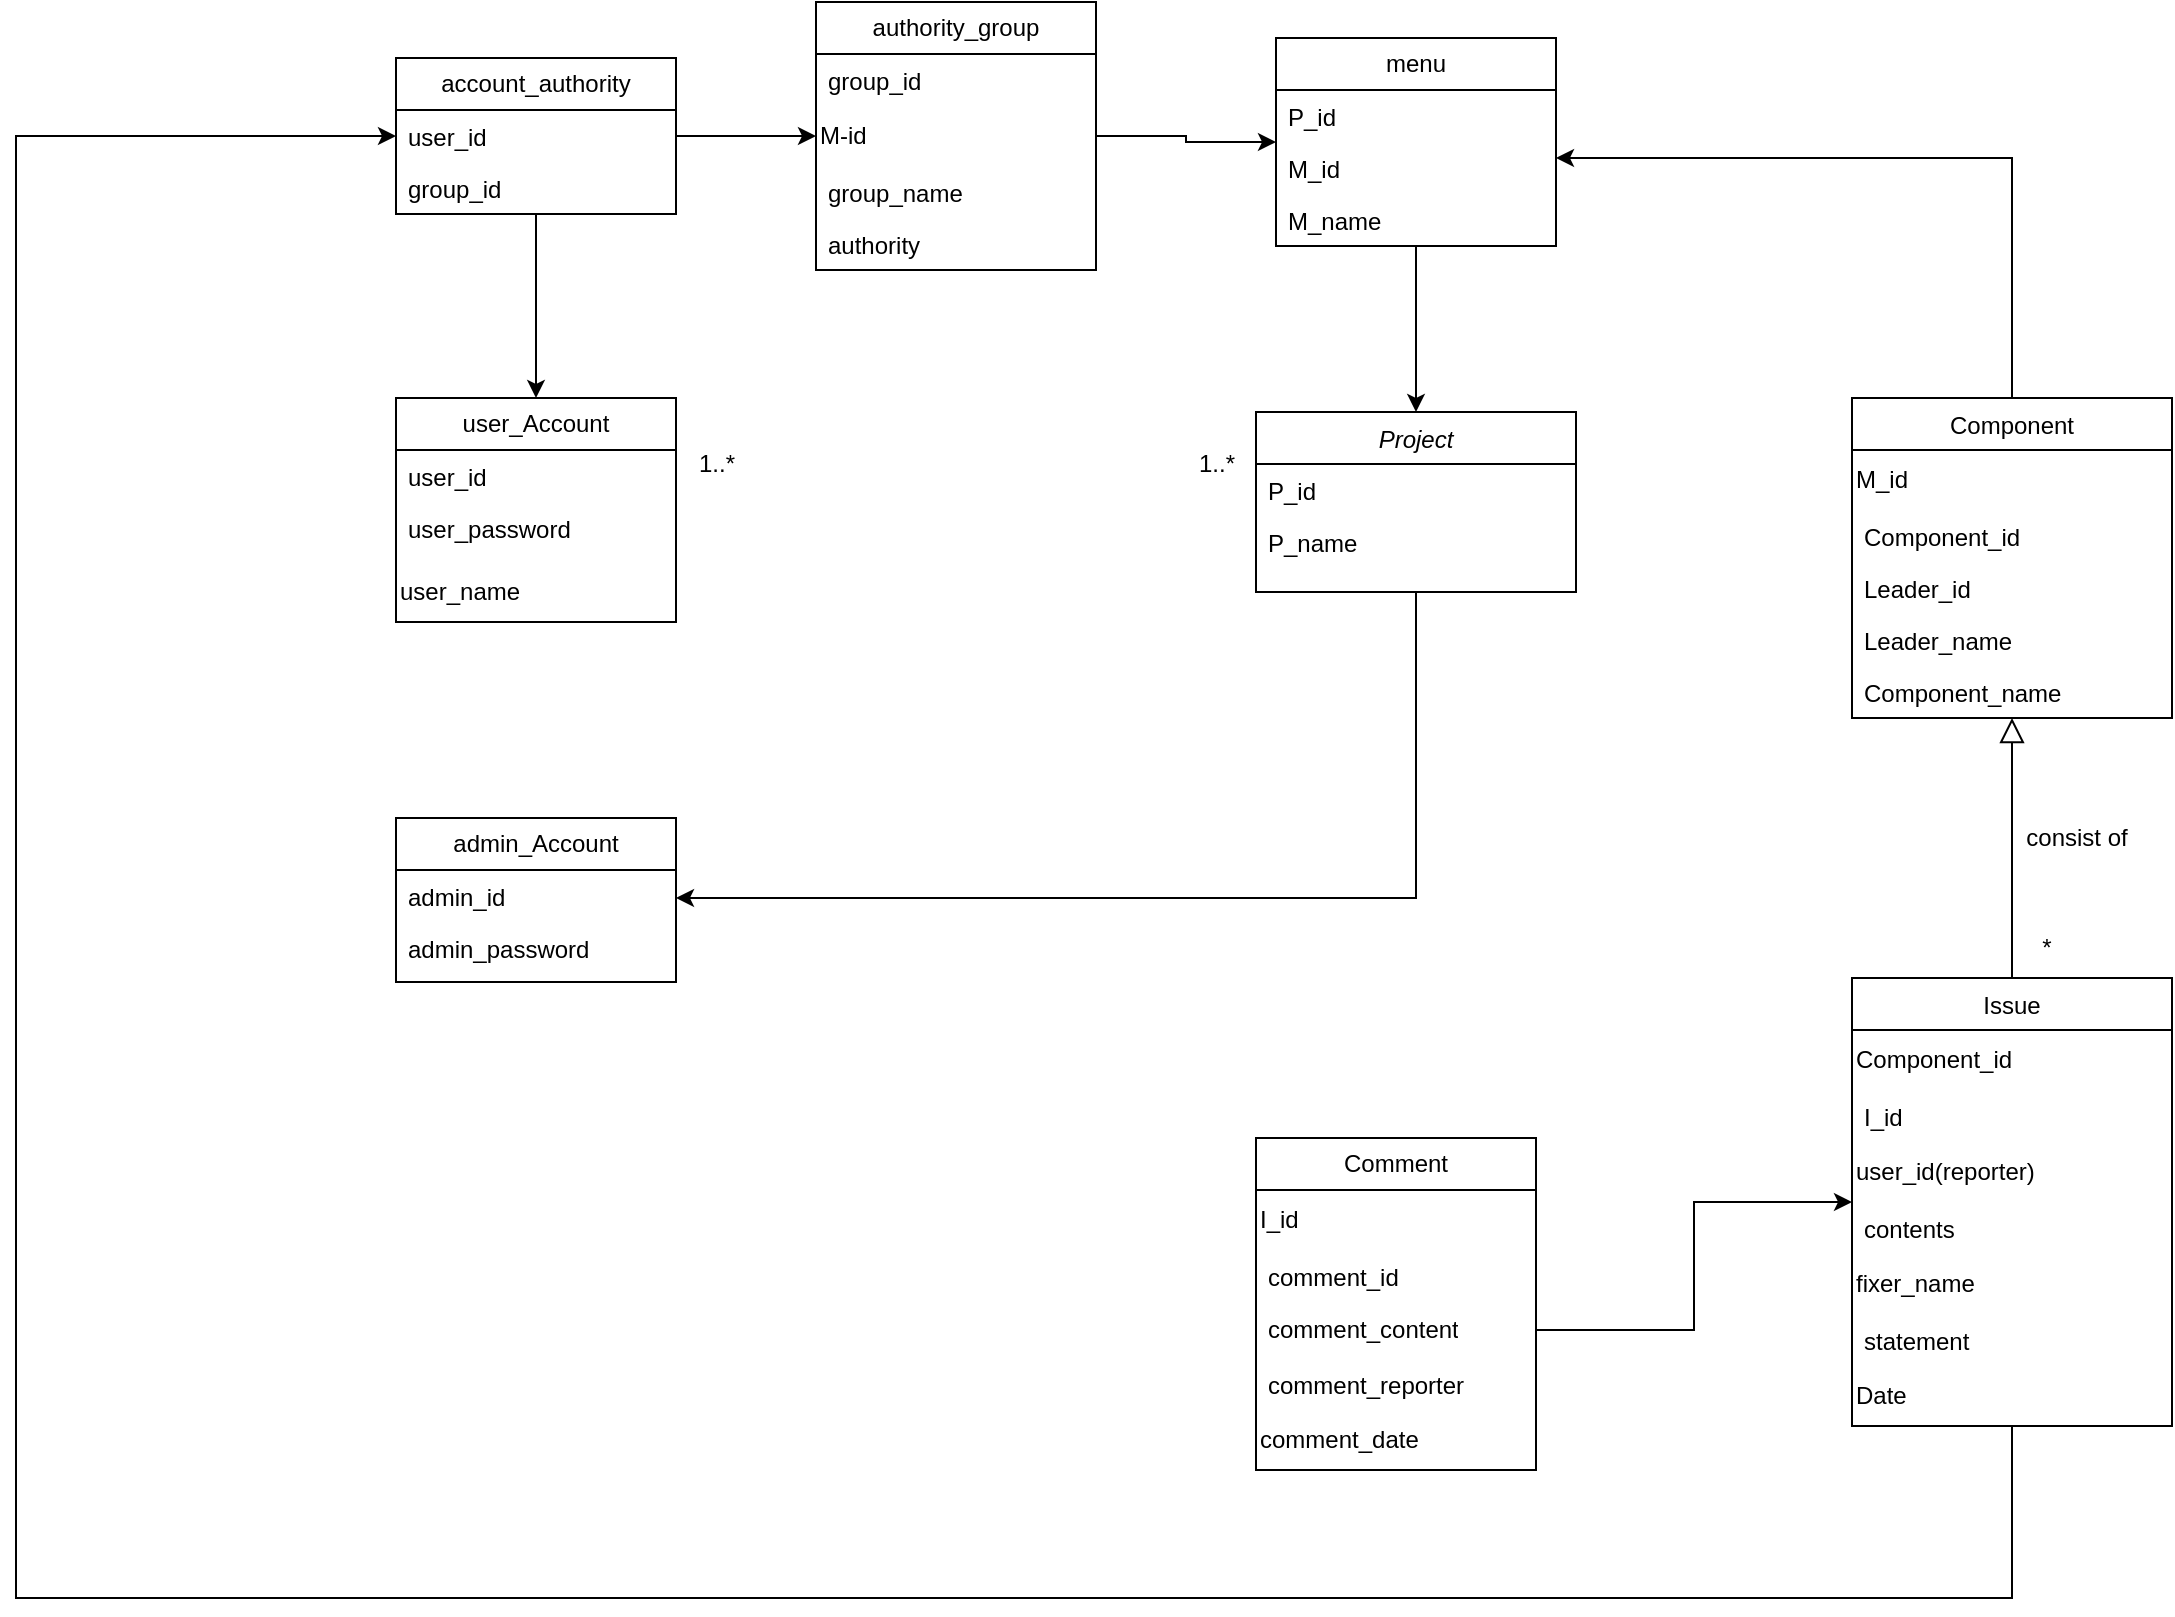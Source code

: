 <mxfile version="24.4.4" type="device">
  <diagram id="C5RBs43oDa-KdzZeNtuy" name="Page-1">
    <mxGraphModel dx="1593" dy="829" grid="1" gridSize="10" guides="1" tooltips="1" connect="1" arrows="1" fold="1" page="1" pageScale="5" pageWidth="827" pageHeight="1169" math="0" shadow="0">
      <root>
        <mxCell id="WIyWlLk6GJQsqaUBKTNV-0" />
        <mxCell id="WIyWlLk6GJQsqaUBKTNV-1" parent="WIyWlLk6GJQsqaUBKTNV-0" />
        <mxCell id="zkfFHV4jXpPFQw0GAbJ--0" value="Project" style="swimlane;fontStyle=2;align=center;verticalAlign=top;childLayout=stackLayout;horizontal=1;startSize=26;horizontalStack=0;resizeParent=1;resizeLast=0;collapsible=1;marginBottom=0;rounded=0;shadow=0;strokeWidth=1;" parent="WIyWlLk6GJQsqaUBKTNV-1" vertex="1">
          <mxGeometry x="730" y="607" width="160" height="90" as="geometry">
            <mxRectangle x="230" y="140" width="160" height="26" as="alternateBounds" />
          </mxGeometry>
        </mxCell>
        <mxCell id="zkfFHV4jXpPFQw0GAbJ--1" value="P_id  " style="text;align=left;verticalAlign=top;spacingLeft=4;spacingRight=4;overflow=hidden;rotatable=0;points=[[0,0.5],[1,0.5]];portConstraint=eastwest;" parent="zkfFHV4jXpPFQw0GAbJ--0" vertex="1">
          <mxGeometry y="26" width="160" height="26" as="geometry" />
        </mxCell>
        <mxCell id="zkfFHV4jXpPFQw0GAbJ--2" value="P_name" style="text;align=left;verticalAlign=top;spacingLeft=4;spacingRight=4;overflow=hidden;rotatable=0;points=[[0,0.5],[1,0.5]];portConstraint=eastwest;rounded=0;shadow=0;html=0;" parent="zkfFHV4jXpPFQw0GAbJ--0" vertex="1">
          <mxGeometry y="52" width="160" height="26" as="geometry" />
        </mxCell>
        <mxCell id="zkfFHV4jXpPFQw0GAbJ--6" value="Issue" style="swimlane;fontStyle=0;align=center;verticalAlign=top;childLayout=stackLayout;horizontal=1;startSize=26;horizontalStack=0;resizeParent=1;resizeLast=0;collapsible=1;marginBottom=0;rounded=0;shadow=0;strokeWidth=1;" parent="WIyWlLk6GJQsqaUBKTNV-1" vertex="1">
          <mxGeometry x="1028" y="890" width="160" height="224" as="geometry">
            <mxRectangle x="130" y="380" width="160" height="26" as="alternateBounds" />
          </mxGeometry>
        </mxCell>
        <mxCell id="1Hh8l7BdajPHn6_6L-id-7" value="Component_id" style="text;html=1;align=left;verticalAlign=middle;resizable=0;points=[];autosize=1;strokeColor=none;fillColor=none;" parent="zkfFHV4jXpPFQw0GAbJ--6" vertex="1">
          <mxGeometry y="26" width="160" height="30" as="geometry" />
        </mxCell>
        <mxCell id="zkfFHV4jXpPFQw0GAbJ--7" value="I_id" style="text;align=left;verticalAlign=top;spacingLeft=4;spacingRight=4;overflow=hidden;rotatable=0;points=[[0,0.5],[1,0.5]];portConstraint=eastwest;" parent="zkfFHV4jXpPFQw0GAbJ--6" vertex="1">
          <mxGeometry y="56" width="160" height="26" as="geometry" />
        </mxCell>
        <mxCell id="1Hh8l7BdajPHn6_6L-id-2" value="user_id(reporter)" style="text;html=1;align=left;verticalAlign=middle;resizable=0;points=[];autosize=1;strokeColor=none;fillColor=none;" parent="zkfFHV4jXpPFQw0GAbJ--6" vertex="1">
          <mxGeometry y="82" width="160" height="30" as="geometry" />
        </mxCell>
        <mxCell id="zkfFHV4jXpPFQw0GAbJ--8" value="contents" style="text;align=left;verticalAlign=top;spacingLeft=4;spacingRight=4;overflow=hidden;rotatable=0;points=[[0,0.5],[1,0.5]];portConstraint=eastwest;rounded=0;shadow=0;html=0;" parent="zkfFHV4jXpPFQw0GAbJ--6" vertex="1">
          <mxGeometry y="112" width="160" height="26" as="geometry" />
        </mxCell>
        <mxCell id="7MM0q1khb9nbbhkItJdA-2" value="fixer_name" style="text;html=1;align=left;verticalAlign=middle;resizable=0;points=[];autosize=1;strokeColor=none;fillColor=none;" vertex="1" parent="zkfFHV4jXpPFQw0GAbJ--6">
          <mxGeometry y="138" width="160" height="30" as="geometry" />
        </mxCell>
        <mxCell id="zkfFHV4jXpPFQw0GAbJ--11" value="statement" style="text;align=left;verticalAlign=top;spacingLeft=4;spacingRight=4;overflow=hidden;rotatable=0;points=[[0,0.5],[1,0.5]];portConstraint=eastwest;" parent="zkfFHV4jXpPFQw0GAbJ--6" vertex="1">
          <mxGeometry y="168" width="160" height="26" as="geometry" />
        </mxCell>
        <mxCell id="1Hh8l7BdajPHn6_6L-id-4" value="Date" style="text;html=1;align=left;verticalAlign=middle;resizable=0;points=[];autosize=1;strokeColor=none;fillColor=none;" parent="zkfFHV4jXpPFQw0GAbJ--6" vertex="1">
          <mxGeometry y="194" width="160" height="30" as="geometry" />
        </mxCell>
        <mxCell id="zkfFHV4jXpPFQw0GAbJ--12" value="" style="endArrow=block;endSize=10;endFill=0;shadow=0;strokeWidth=1;rounded=0;curved=0;edgeStyle=elbowEdgeStyle;elbow=vertical;entryX=0.5;entryY=1;entryDx=0;entryDy=0;exitX=0.5;exitY=0;exitDx=0;exitDy=0;" parent="WIyWlLk6GJQsqaUBKTNV-1" source="zkfFHV4jXpPFQw0GAbJ--6" target="zkfFHV4jXpPFQw0GAbJ--17" edge="1">
          <mxGeometry width="160" relative="1" as="geometry">
            <mxPoint x="720" y="683" as="sourcePoint" />
            <mxPoint x="720" y="683" as="targetPoint" />
            <Array as="points" />
          </mxGeometry>
        </mxCell>
        <mxCell id="1Hh8l7BdajPHn6_6L-id-53" style="edgeStyle=orthogonalEdgeStyle;rounded=0;orthogonalLoop=1;jettySize=auto;html=1;" parent="WIyWlLk6GJQsqaUBKTNV-1" source="zkfFHV4jXpPFQw0GAbJ--17" target="1Hh8l7BdajPHn6_6L-id-46" edge="1">
          <mxGeometry relative="1" as="geometry">
            <Array as="points">
              <mxPoint x="1108" y="480" />
            </Array>
          </mxGeometry>
        </mxCell>
        <mxCell id="zkfFHV4jXpPFQw0GAbJ--17" value="Component" style="swimlane;fontStyle=0;align=center;verticalAlign=top;childLayout=stackLayout;horizontal=1;startSize=26;horizontalStack=0;resizeParent=1;resizeLast=0;collapsible=1;marginBottom=0;rounded=0;shadow=0;strokeWidth=1;" parent="WIyWlLk6GJQsqaUBKTNV-1" vertex="1">
          <mxGeometry x="1028" y="600" width="160" height="160" as="geometry">
            <mxRectangle x="550" y="140" width="160" height="26" as="alternateBounds" />
          </mxGeometry>
        </mxCell>
        <mxCell id="1Hh8l7BdajPHn6_6L-id-45" value="M_id" style="text;html=1;align=left;verticalAlign=middle;resizable=0;points=[];autosize=1;strokeColor=none;fillColor=none;" parent="zkfFHV4jXpPFQw0GAbJ--17" vertex="1">
          <mxGeometry y="26" width="160" height="30" as="geometry" />
        </mxCell>
        <mxCell id="zkfFHV4jXpPFQw0GAbJ--18" value="Component_id" style="text;align=left;verticalAlign=top;spacingLeft=4;spacingRight=4;overflow=hidden;rotatable=0;points=[[0,0.5],[1,0.5]];portConstraint=eastwest;" parent="zkfFHV4jXpPFQw0GAbJ--17" vertex="1">
          <mxGeometry y="56" width="160" height="26" as="geometry" />
        </mxCell>
        <mxCell id="zkfFHV4jXpPFQw0GAbJ--19" value="Leader_id" style="text;align=left;verticalAlign=top;spacingLeft=4;spacingRight=4;overflow=hidden;rotatable=0;points=[[0,0.5],[1,0.5]];portConstraint=eastwest;rounded=0;shadow=0;html=0;" parent="zkfFHV4jXpPFQw0GAbJ--17" vertex="1">
          <mxGeometry y="82" width="160" height="26" as="geometry" />
        </mxCell>
        <mxCell id="zkfFHV4jXpPFQw0GAbJ--20" value="Leader_name" style="text;align=left;verticalAlign=top;spacingLeft=4;spacingRight=4;overflow=hidden;rotatable=0;points=[[0,0.5],[1,0.5]];portConstraint=eastwest;rounded=0;shadow=0;html=0;" parent="zkfFHV4jXpPFQw0GAbJ--17" vertex="1">
          <mxGeometry y="108" width="160" height="26" as="geometry" />
        </mxCell>
        <mxCell id="zkfFHV4jXpPFQw0GAbJ--21" value="Component_name" style="text;align=left;verticalAlign=top;spacingLeft=4;spacingRight=4;overflow=hidden;rotatable=0;points=[[0,0.5],[1,0.5]];portConstraint=eastwest;rounded=0;shadow=0;html=0;" parent="zkfFHV4jXpPFQw0GAbJ--17" vertex="1">
          <mxGeometry y="134" width="160" height="26" as="geometry" />
        </mxCell>
        <mxCell id="1Hh8l7BdajPHn6_6L-id-9" value="user_Account" style="swimlane;fontStyle=0;childLayout=stackLayout;horizontal=1;startSize=26;fillColor=none;horizontalStack=0;resizeParent=1;resizeParentMax=0;resizeLast=0;collapsible=1;marginBottom=0;whiteSpace=wrap;html=1;verticalAlign=middle;" parent="WIyWlLk6GJQsqaUBKTNV-1" vertex="1">
          <mxGeometry x="300" y="600" width="140" height="112" as="geometry" />
        </mxCell>
        <mxCell id="1Hh8l7BdajPHn6_6L-id-10" value="user_id" style="text;strokeColor=none;fillColor=none;align=left;verticalAlign=top;spacingLeft=4;spacingRight=4;overflow=hidden;rotatable=0;points=[[0,0.5],[1,0.5]];portConstraint=eastwest;whiteSpace=wrap;html=1;" parent="1Hh8l7BdajPHn6_6L-id-9" vertex="1">
          <mxGeometry y="26" width="140" height="26" as="geometry" />
        </mxCell>
        <mxCell id="1Hh8l7BdajPHn6_6L-id-11" value="user_password" style="text;strokeColor=none;fillColor=none;align=left;verticalAlign=top;spacingLeft=4;spacingRight=4;overflow=hidden;rotatable=0;points=[[0,0.5],[1,0.5]];portConstraint=eastwest;whiteSpace=wrap;html=1;" parent="1Hh8l7BdajPHn6_6L-id-9" vertex="1">
          <mxGeometry y="52" width="140" height="30" as="geometry" />
        </mxCell>
        <mxCell id="1Hh8l7BdajPHn6_6L-id-34" value="user_name" style="text;html=1;align=left;verticalAlign=middle;whiteSpace=wrap;rounded=0;" parent="1Hh8l7BdajPHn6_6L-id-9" vertex="1">
          <mxGeometry y="82" width="140" height="30" as="geometry" />
        </mxCell>
        <mxCell id="1Hh8l7BdajPHn6_6L-id-17" value="account_authority" style="swimlane;fontStyle=0;childLayout=stackLayout;horizontal=1;startSize=26;fillColor=none;horizontalStack=0;resizeParent=1;resizeParentMax=0;resizeLast=0;collapsible=1;marginBottom=0;whiteSpace=wrap;html=1;" parent="WIyWlLk6GJQsqaUBKTNV-1" vertex="1">
          <mxGeometry x="300" y="430" width="140" height="78" as="geometry" />
        </mxCell>
        <mxCell id="1Hh8l7BdajPHn6_6L-id-18" value="user_id" style="text;strokeColor=none;fillColor=none;align=left;verticalAlign=top;spacingLeft=4;spacingRight=4;overflow=hidden;rotatable=0;points=[[0,0.5],[1,0.5]];portConstraint=eastwest;whiteSpace=wrap;html=1;" parent="1Hh8l7BdajPHn6_6L-id-17" vertex="1">
          <mxGeometry y="26" width="140" height="26" as="geometry" />
        </mxCell>
        <mxCell id="1Hh8l7BdajPHn6_6L-id-20" value="group_id" style="text;strokeColor=none;fillColor=none;align=left;verticalAlign=top;spacingLeft=4;spacingRight=4;overflow=hidden;rotatable=0;points=[[0,0.5],[1,0.5]];portConstraint=eastwest;whiteSpace=wrap;html=1;" parent="1Hh8l7BdajPHn6_6L-id-17" vertex="1">
          <mxGeometry y="52" width="140" height="26" as="geometry" />
        </mxCell>
        <mxCell id="1Hh8l7BdajPHn6_6L-id-21" value="" style="endArrow=classic;html=1;rounded=0;entryX=0.5;entryY=0;entryDx=0;entryDy=0;" parent="WIyWlLk6GJQsqaUBKTNV-1" source="1Hh8l7BdajPHn6_6L-id-17" target="1Hh8l7BdajPHn6_6L-id-9" edge="1">
          <mxGeometry width="50" height="50" relative="1" as="geometry">
            <mxPoint x="770" y="790" as="sourcePoint" />
            <mxPoint x="820" y="740" as="targetPoint" />
          </mxGeometry>
        </mxCell>
        <mxCell id="1Hh8l7BdajPHn6_6L-id-23" value="1..*" style="text;html=1;align=center;verticalAlign=middle;resizable=0;points=[];autosize=1;strokeColor=none;fillColor=none;" parent="WIyWlLk6GJQsqaUBKTNV-1" vertex="1">
          <mxGeometry x="440" y="618" width="40" height="30" as="geometry" />
        </mxCell>
        <mxCell id="1Hh8l7BdajPHn6_6L-id-24" value="1..*" style="text;html=1;align=center;verticalAlign=middle;resizable=0;points=[];autosize=1;strokeColor=none;fillColor=none;" parent="WIyWlLk6GJQsqaUBKTNV-1" vertex="1">
          <mxGeometry x="690" y="618" width="40" height="30" as="geometry" />
        </mxCell>
        <mxCell id="1Hh8l7BdajPHn6_6L-id-26" value="*" style="text;html=1;align=center;verticalAlign=middle;resizable=0;points=[];autosize=1;strokeColor=none;fillColor=none;" parent="WIyWlLk6GJQsqaUBKTNV-1" vertex="1">
          <mxGeometry x="1110" y="860" width="30" height="30" as="geometry" />
        </mxCell>
        <mxCell id="1Hh8l7BdajPHn6_6L-id-27" value="consist of" style="text;html=1;resizable=0;points=[];;align=center;verticalAlign=middle;labelBackgroundColor=none;rounded=0;shadow=0;strokeWidth=1;fontSize=12;" parent="WIyWlLk6GJQsqaUBKTNV-1" vertex="1" connectable="0">
          <mxGeometry x="1140" y="820" as="geometry" />
        </mxCell>
        <mxCell id="1Hh8l7BdajPHn6_6L-id-38" style="edgeStyle=orthogonalEdgeStyle;rounded=0;orthogonalLoop=1;jettySize=auto;html=1;" parent="WIyWlLk6GJQsqaUBKTNV-1" source="1Hh8l7BdajPHn6_6L-id-29" target="1Hh8l7BdajPHn6_6L-id-46" edge="1">
          <mxGeometry relative="1" as="geometry" />
        </mxCell>
        <mxCell id="1Hh8l7BdajPHn6_6L-id-29" value="authority_group" style="swimlane;fontStyle=0;childLayout=stackLayout;horizontal=1;startSize=26;fillColor=none;horizontalStack=0;resizeParent=1;resizeParentMax=0;resizeLast=0;collapsible=1;marginBottom=0;whiteSpace=wrap;html=1;" parent="WIyWlLk6GJQsqaUBKTNV-1" vertex="1">
          <mxGeometry x="510" y="402" width="140" height="134" as="geometry" />
        </mxCell>
        <mxCell id="1Hh8l7BdajPHn6_6L-id-30" value="group_id" style="text;strokeColor=none;fillColor=none;align=left;verticalAlign=top;spacingLeft=4;spacingRight=4;overflow=hidden;rotatable=0;points=[[0,0.5],[1,0.5]];portConstraint=eastwest;whiteSpace=wrap;html=1;" parent="1Hh8l7BdajPHn6_6L-id-29" vertex="1">
          <mxGeometry y="26" width="140" height="26" as="geometry" />
        </mxCell>
        <mxCell id="1Hh8l7BdajPHn6_6L-id-39" value="M-id" style="text;html=1;align=left;verticalAlign=middle;resizable=0;points=[];autosize=1;strokeColor=none;fillColor=none;" parent="1Hh8l7BdajPHn6_6L-id-29" vertex="1">
          <mxGeometry y="52" width="140" height="30" as="geometry" />
        </mxCell>
        <mxCell id="1Hh8l7BdajPHn6_6L-id-31" value="group_name" style="text;strokeColor=none;fillColor=none;align=left;verticalAlign=top;spacingLeft=4;spacingRight=4;overflow=hidden;rotatable=0;points=[[0,0.5],[1,0.5]];portConstraint=eastwest;whiteSpace=wrap;html=1;" parent="1Hh8l7BdajPHn6_6L-id-29" vertex="1">
          <mxGeometry y="82" width="140" height="26" as="geometry" />
        </mxCell>
        <mxCell id="1Hh8l7BdajPHn6_6L-id-32" value="authority" style="text;strokeColor=none;fillColor=none;align=left;verticalAlign=top;spacingLeft=4;spacingRight=4;overflow=hidden;rotatable=0;points=[[0,0.5],[1,0.5]];portConstraint=eastwest;whiteSpace=wrap;html=1;" parent="1Hh8l7BdajPHn6_6L-id-29" vertex="1">
          <mxGeometry y="108" width="140" height="26" as="geometry" />
        </mxCell>
        <mxCell id="1Hh8l7BdajPHn6_6L-id-35" value="" style="edgeStyle=orthogonalEdgeStyle;rounded=0;orthogonalLoop=1;jettySize=auto;html=1;" parent="WIyWlLk6GJQsqaUBKTNV-1" source="1Hh8l7BdajPHn6_6L-id-18" target="1Hh8l7BdajPHn6_6L-id-29" edge="1">
          <mxGeometry relative="1" as="geometry" />
        </mxCell>
        <mxCell id="1Hh8l7BdajPHn6_6L-id-40" value="admin_Account" style="swimlane;fontStyle=0;childLayout=stackLayout;horizontal=1;startSize=26;fillColor=none;horizontalStack=0;resizeParent=1;resizeParentMax=0;resizeLast=0;collapsible=1;marginBottom=0;whiteSpace=wrap;html=1;verticalAlign=middle;" parent="WIyWlLk6GJQsqaUBKTNV-1" vertex="1">
          <mxGeometry x="300" y="810" width="140" height="82" as="geometry" />
        </mxCell>
        <mxCell id="1Hh8l7BdajPHn6_6L-id-41" value="admin_id" style="text;strokeColor=none;fillColor=none;align=left;verticalAlign=top;spacingLeft=4;spacingRight=4;overflow=hidden;rotatable=0;points=[[0,0.5],[1,0.5]];portConstraint=eastwest;whiteSpace=wrap;html=1;" parent="1Hh8l7BdajPHn6_6L-id-40" vertex="1">
          <mxGeometry y="26" width="140" height="26" as="geometry" />
        </mxCell>
        <mxCell id="1Hh8l7BdajPHn6_6L-id-42" value="admin_password" style="text;strokeColor=none;fillColor=none;align=left;verticalAlign=top;spacingLeft=4;spacingRight=4;overflow=hidden;rotatable=0;points=[[0,0.5],[1,0.5]];portConstraint=eastwest;whiteSpace=wrap;html=1;" parent="1Hh8l7BdajPHn6_6L-id-40" vertex="1">
          <mxGeometry y="52" width="140" height="30" as="geometry" />
        </mxCell>
        <mxCell id="1Hh8l7BdajPHn6_6L-id-44" style="edgeStyle=orthogonalEdgeStyle;rounded=0;orthogonalLoop=1;jettySize=auto;html=1;" parent="WIyWlLk6GJQsqaUBKTNV-1" source="zkfFHV4jXpPFQw0GAbJ--0" target="1Hh8l7BdajPHn6_6L-id-40" edge="1">
          <mxGeometry relative="1" as="geometry">
            <Array as="points">
              <mxPoint x="810" y="850" />
            </Array>
          </mxGeometry>
        </mxCell>
        <mxCell id="1Hh8l7BdajPHn6_6L-id-50" style="edgeStyle=orthogonalEdgeStyle;rounded=0;orthogonalLoop=1;jettySize=auto;html=1;" parent="WIyWlLk6GJQsqaUBKTNV-1" source="1Hh8l7BdajPHn6_6L-id-46" target="zkfFHV4jXpPFQw0GAbJ--0" edge="1">
          <mxGeometry relative="1" as="geometry" />
        </mxCell>
        <mxCell id="1Hh8l7BdajPHn6_6L-id-46" value="menu" style="swimlane;fontStyle=0;childLayout=stackLayout;horizontal=1;startSize=26;fillColor=none;horizontalStack=0;resizeParent=1;resizeParentMax=0;resizeLast=0;collapsible=1;marginBottom=0;whiteSpace=wrap;html=1;" parent="WIyWlLk6GJQsqaUBKTNV-1" vertex="1">
          <mxGeometry x="740" y="420" width="140" height="104" as="geometry" />
        </mxCell>
        <mxCell id="1Hh8l7BdajPHn6_6L-id-47" value="P_id" style="text;strokeColor=none;fillColor=none;align=left;verticalAlign=top;spacingLeft=4;spacingRight=4;overflow=hidden;rotatable=0;points=[[0,0.5],[1,0.5]];portConstraint=eastwest;whiteSpace=wrap;html=1;" parent="1Hh8l7BdajPHn6_6L-id-46" vertex="1">
          <mxGeometry y="26" width="140" height="26" as="geometry" />
        </mxCell>
        <mxCell id="1Hh8l7BdajPHn6_6L-id-48" value="M_id" style="text;strokeColor=none;fillColor=none;align=left;verticalAlign=top;spacingLeft=4;spacingRight=4;overflow=hidden;rotatable=0;points=[[0,0.5],[1,0.5]];portConstraint=eastwest;whiteSpace=wrap;html=1;" parent="1Hh8l7BdajPHn6_6L-id-46" vertex="1">
          <mxGeometry y="52" width="140" height="26" as="geometry" />
        </mxCell>
        <mxCell id="1Hh8l7BdajPHn6_6L-id-49" value="M_name" style="text;strokeColor=none;fillColor=none;align=left;verticalAlign=top;spacingLeft=4;spacingRight=4;overflow=hidden;rotatable=0;points=[[0,0.5],[1,0.5]];portConstraint=eastwest;whiteSpace=wrap;html=1;" parent="1Hh8l7BdajPHn6_6L-id-46" vertex="1">
          <mxGeometry y="78" width="140" height="26" as="geometry" />
        </mxCell>
        <mxCell id="1Hh8l7BdajPHn6_6L-id-54" value="Comment" style="swimlane;fontStyle=0;childLayout=stackLayout;horizontal=1;startSize=26;fillColor=none;horizontalStack=0;resizeParent=1;resizeParentMax=0;resizeLast=0;collapsible=1;marginBottom=0;whiteSpace=wrap;html=1;" parent="WIyWlLk6GJQsqaUBKTNV-1" vertex="1">
          <mxGeometry x="730" y="970" width="140" height="166" as="geometry" />
        </mxCell>
        <mxCell id="1Hh8l7BdajPHn6_6L-id-60" value="I_id" style="text;html=1;align=left;verticalAlign=middle;resizable=0;points=[];autosize=1;strokeColor=none;fillColor=none;" parent="1Hh8l7BdajPHn6_6L-id-54" vertex="1">
          <mxGeometry y="26" width="140" height="30" as="geometry" />
        </mxCell>
        <mxCell id="1Hh8l7BdajPHn6_6L-id-55" value="comment_id" style="text;strokeColor=none;fillColor=none;align=left;verticalAlign=top;spacingLeft=4;spacingRight=4;overflow=hidden;rotatable=0;points=[[0,0.5],[1,0.5]];portConstraint=eastwest;whiteSpace=wrap;html=1;" parent="1Hh8l7BdajPHn6_6L-id-54" vertex="1">
          <mxGeometry y="56" width="140" height="26" as="geometry" />
        </mxCell>
        <mxCell id="1Hh8l7BdajPHn6_6L-id-56" value="comment_content" style="text;strokeColor=none;fillColor=none;align=left;verticalAlign=top;spacingLeft=4;spacingRight=4;overflow=hidden;rotatable=0;points=[[0,0.5],[1,0.5]];portConstraint=eastwest;whiteSpace=wrap;html=1;" parent="1Hh8l7BdajPHn6_6L-id-54" vertex="1">
          <mxGeometry y="82" width="140" height="28" as="geometry" />
        </mxCell>
        <mxCell id="1Hh8l7BdajPHn6_6L-id-57" value="comment_reporter" style="text;strokeColor=none;fillColor=none;align=left;verticalAlign=top;spacingLeft=4;spacingRight=4;overflow=hidden;rotatable=0;points=[[0,0.5],[1,0.5]];portConstraint=eastwest;whiteSpace=wrap;html=1;" parent="1Hh8l7BdajPHn6_6L-id-54" vertex="1">
          <mxGeometry y="110" width="140" height="26" as="geometry" />
        </mxCell>
        <mxCell id="1Hh8l7BdajPHn6_6L-id-59" value="comment_date" style="text;html=1;align=left;verticalAlign=middle;resizable=0;points=[];autosize=1;strokeColor=none;fillColor=none;" parent="1Hh8l7BdajPHn6_6L-id-54" vertex="1">
          <mxGeometry y="136" width="140" height="30" as="geometry" />
        </mxCell>
        <mxCell id="1Hh8l7BdajPHn6_6L-id-58" style="edgeStyle=orthogonalEdgeStyle;rounded=0;orthogonalLoop=1;jettySize=auto;html=1;" parent="WIyWlLk6GJQsqaUBKTNV-1" source="1Hh8l7BdajPHn6_6L-id-56" target="zkfFHV4jXpPFQw0GAbJ--6" edge="1">
          <mxGeometry relative="1" as="geometry" />
        </mxCell>
        <mxCell id="7MM0q1khb9nbbhkItJdA-1" style="edgeStyle=orthogonalEdgeStyle;rounded=0;orthogonalLoop=1;jettySize=auto;html=1;" edge="1" parent="WIyWlLk6GJQsqaUBKTNV-1" source="1Hh8l7BdajPHn6_6L-id-4" target="1Hh8l7BdajPHn6_6L-id-17">
          <mxGeometry relative="1" as="geometry">
            <Array as="points">
              <mxPoint x="1108" y="1200" />
              <mxPoint x="110" y="1200" />
              <mxPoint x="110" y="469" />
            </Array>
          </mxGeometry>
        </mxCell>
      </root>
    </mxGraphModel>
  </diagram>
</mxfile>
